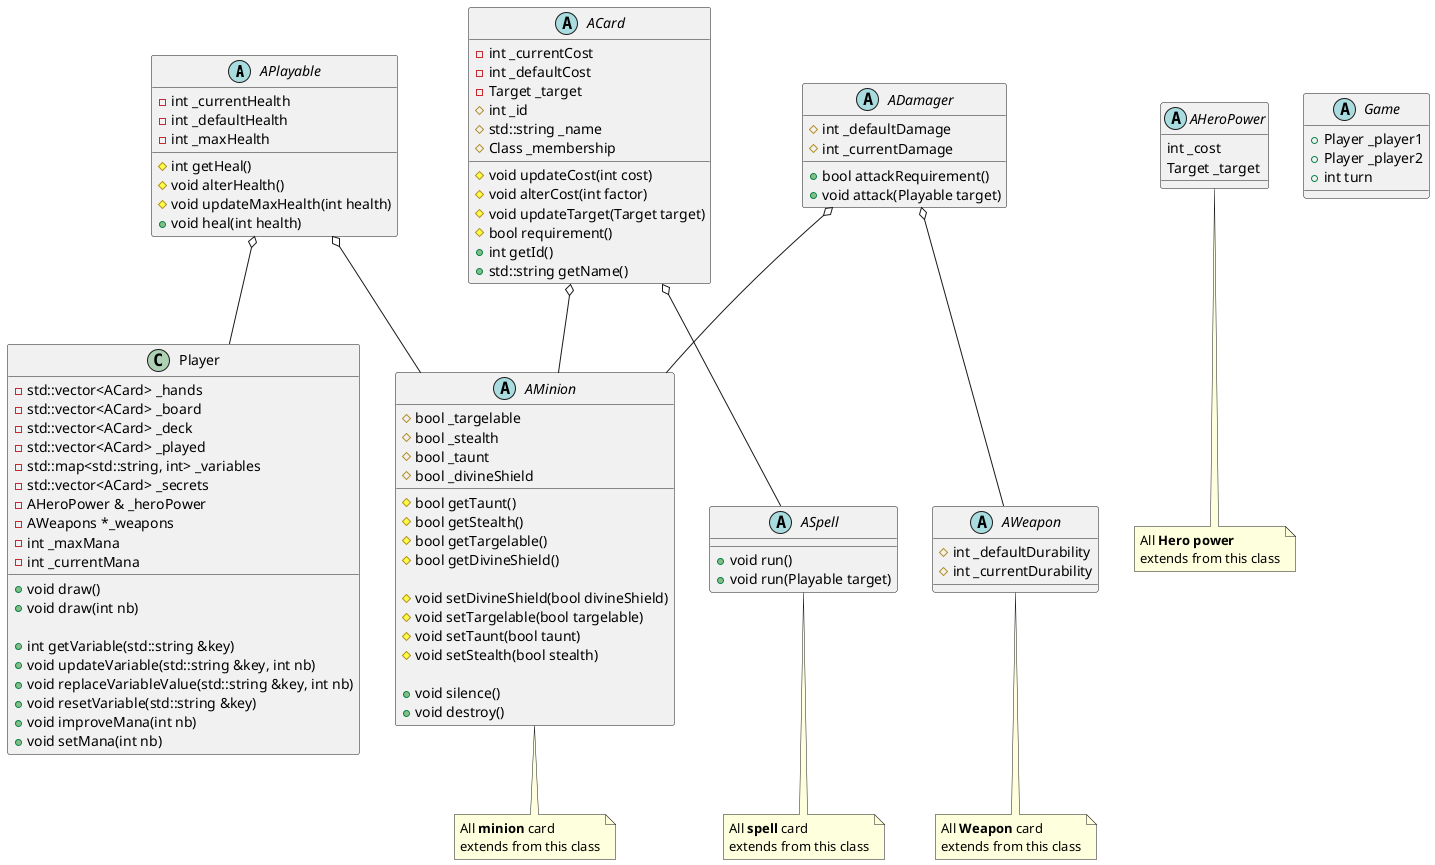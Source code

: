 @startuml

abstract class APlayable{
    -int _currentHealth
    -int _defaultHealth
    -int _maxHealth

    #int getHeal()
    #void alterHealth()
    #void updateMaxHealth(int health)
    +void heal(int health)
}

class Player {
    -std::vector<ACard> _hands
    -std::vector<ACard> _board
    -std::vector<ACard> _deck
    -std::vector<ACard> _played
    -std::map<std::string, int> _variables
    -std::vector<ACard> _secrets
    -AHeroPower & _heroPower
    -AWeapons *_weapons
    -int _maxMana
    -int _currentMana

    +void draw()
    +void draw(int nb)

    +int getVariable(std::string &key)
    +void updateVariable(std::string &key, int nb)
    +void replaceVariableValue(std::string &key, int nb)
    +void resetVariable(std::string &key)
    +void improveMana(int nb)
    +void setMana(int nb)
}

abstract class ACard {
    -int _currentCost
    -int _defaultCost
    -Target _target
    #int _id
    #std::string _name
    #Class _membership

    #void updateCost(int cost)
    #void alterCost(int factor)
    #void updateTarget(Target target)
    #bool requirement()
    +int getId()
    +std::string getName()
}

abstract class ADamager {
    #int _defaultDamage
    #int _currentDamage

    +bool attackRequirement()
    +void attack(Playable target)
}

abstract class AMinion {
    #bool _targelable
    #bool _stealth
    #bool _taunt
    #bool _divineShield

    #bool getTaunt()
    #bool getStealth()
    #bool getTargelable()
    #bool getDivineShield()

    #void setDivineShield(bool divineShield)
    #void setTargelable(bool targelable)
    #void setTaunt(bool taunt)
    #void setStealth(bool stealth)

    +void silence()
    +void destroy()
}

abstract class ASpell {
    +void run()
    +void run(Playable target)
}

abstract class AWeapon {
    #int _defaultDurability
    #int _currentDurability
}

abstract class AHeroPower {
    int _cost
    Target _target
}

abstract class Game {
    +Player _player1
    +Player _player2
    +int turn
}

note "All <b>minion</b> card \nextends from this class" as N1
note "All <b>spell</b> card \nextends from this class" as N2
note "All <b>Weapon</b> card \nextends from this class" as N3
note "All <b>Hero power</b>\nextends from this class" as N4

ADamager o-- AMinion
ADamager o-- AWeapon

APlayable o-- Player
APlayable o-- AMinion

ACard o-- AMinion
ACard o-- ASpell

AMinion -- N1
ASpell -- N2
AWeapon -- N3
AHeroPower -- N4

newpage

enum Target {
    ALL
    PLAYER
    OPPONENT_PLAYER
    ALLIE_PLAYER
    MINION
    ALLIE_MINION
    OPPONEMENT_MINION
    NONE
}

enum Class {
    NEUTRAL
    DRUID
    HUNTER
    MAGE
    PALADIN
    PRIEST
    ROGUE
    SHAMAN
    WARLOCK
    WARRIOR
    GRIMY_GOONS
    KABAL
    JADE_LOTUS
}

enum Type{
    DRAGON
    MECA
    BEAST
    MURLOC
    DEMON

}

@enduml